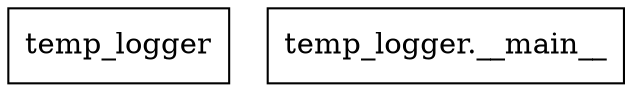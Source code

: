 digraph "packages" {
rankdir=BT
charset="utf-8"
"temp_logger" [color="black", label=<temp_logger>, shape="box", style="solid"];
"temp_logger.__main__" [color="black", label=<temp_logger.__main__>, shape="box", style="solid"];
}
